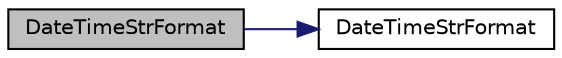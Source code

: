 digraph "DateTimeStrFormat"
{
  edge [fontname="Helvetica",fontsize="10",labelfontname="Helvetica",labelfontsize="10"];
  node [fontname="Helvetica",fontsize="10",shape=record];
  rankdir="LR";
  Node79 [label="DateTimeStrFormat",height=0.2,width=0.4,color="black", fillcolor="grey75", style="filled", fontcolor="black"];
  Node79 -> Node80 [color="midnightblue",fontsize="10",style="solid",fontname="Helvetica"];
  Node80 [label="DateTimeStrFormat",height=0.2,width=0.4,color="black", fillcolor="white", style="filled",URL="$d8/d3c/util_8h.html#a749bc6776c8ec72d7c5e4dea56aee415"];
}
